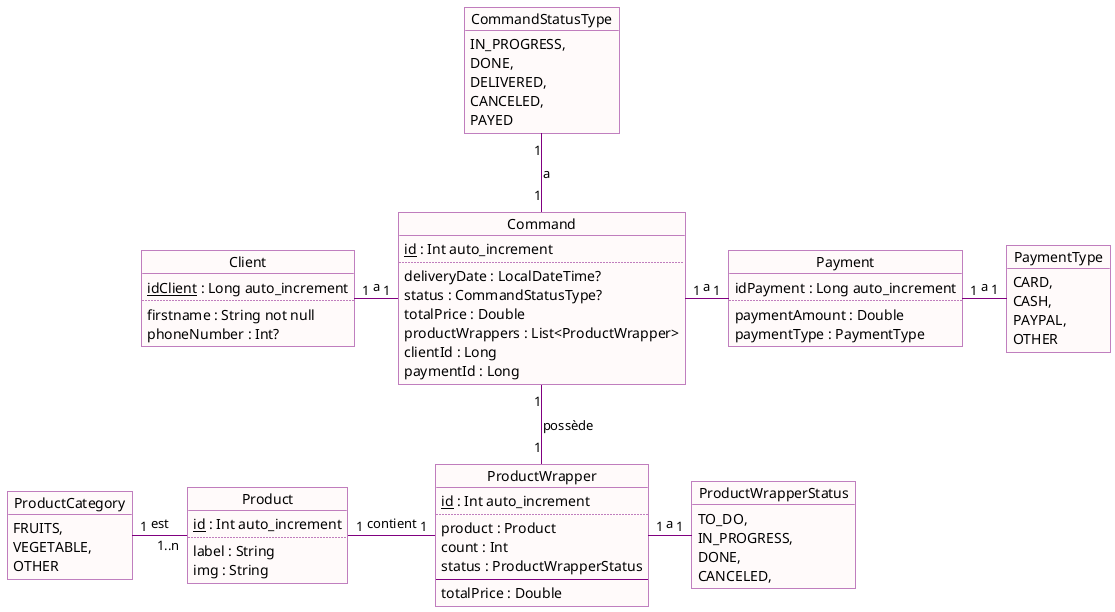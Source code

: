 @startuml

skinparam object {
    BackgroundColor Snow
    BorderColor Purple
    ArrowColor Purple
}

object Client{
    <u>idClient</u> : Long auto_increment
    ..
    firstname : String not null
    phoneNumber : Int?
}

object PaymentType{
    CARD,
    CASH,
    PAYPAL,
    OTHER
}

object Payment {
    idPayment : Long auto_increment
    ..
    paymentAmount : Double
    paymentType : PaymentType
}

object Command{
    <u>id</u> : Int auto_increment
    ..
    deliveryDate : LocalDateTime?
    status : CommandStatusType?
    totalPrice : Double
    productWrappers : List<ProductWrapper>

    clientId : Long
    paymentId : Long
}

object ProductWrapper {
    <u>id</u> : Int auto_increment
    ..
    product : Product
    count : Int
    status : ProductWrapperStatus
    --
    totalPrice : Double
}

object ProductWrapperStatus{
    TO_DO,
    IN_PROGRESS,
    DONE,
    CANCELED,
}

object CommandStatusType{
    IN_PROGRESS,
    DONE,
    DELIVERED,
    CANCELED,
    PAYED
}

object Product{
    <u>id</u> : Int auto_increment
    ..
    label : String
    img : String
}

object ProductCategory {
    FRUITS,
    VEGETABLE,
    OTHER
}

Payment "1" --right-- "1" PaymentType : a
Command "1" --right-- "1" Payment : a
Command "1" --left-- "1" Client : a
Command "1" -down- "1" ProductWrapper : possède
Command "1" -up- "1" CommandStatusType : a
ProductWrapper "1" --right-- "1" ProductWrapperStatus : a
Product "1..n" --left-- "1" ProductCategory : est
Product "1" --right-- "1" ProductWrapper : contient


@enduml

